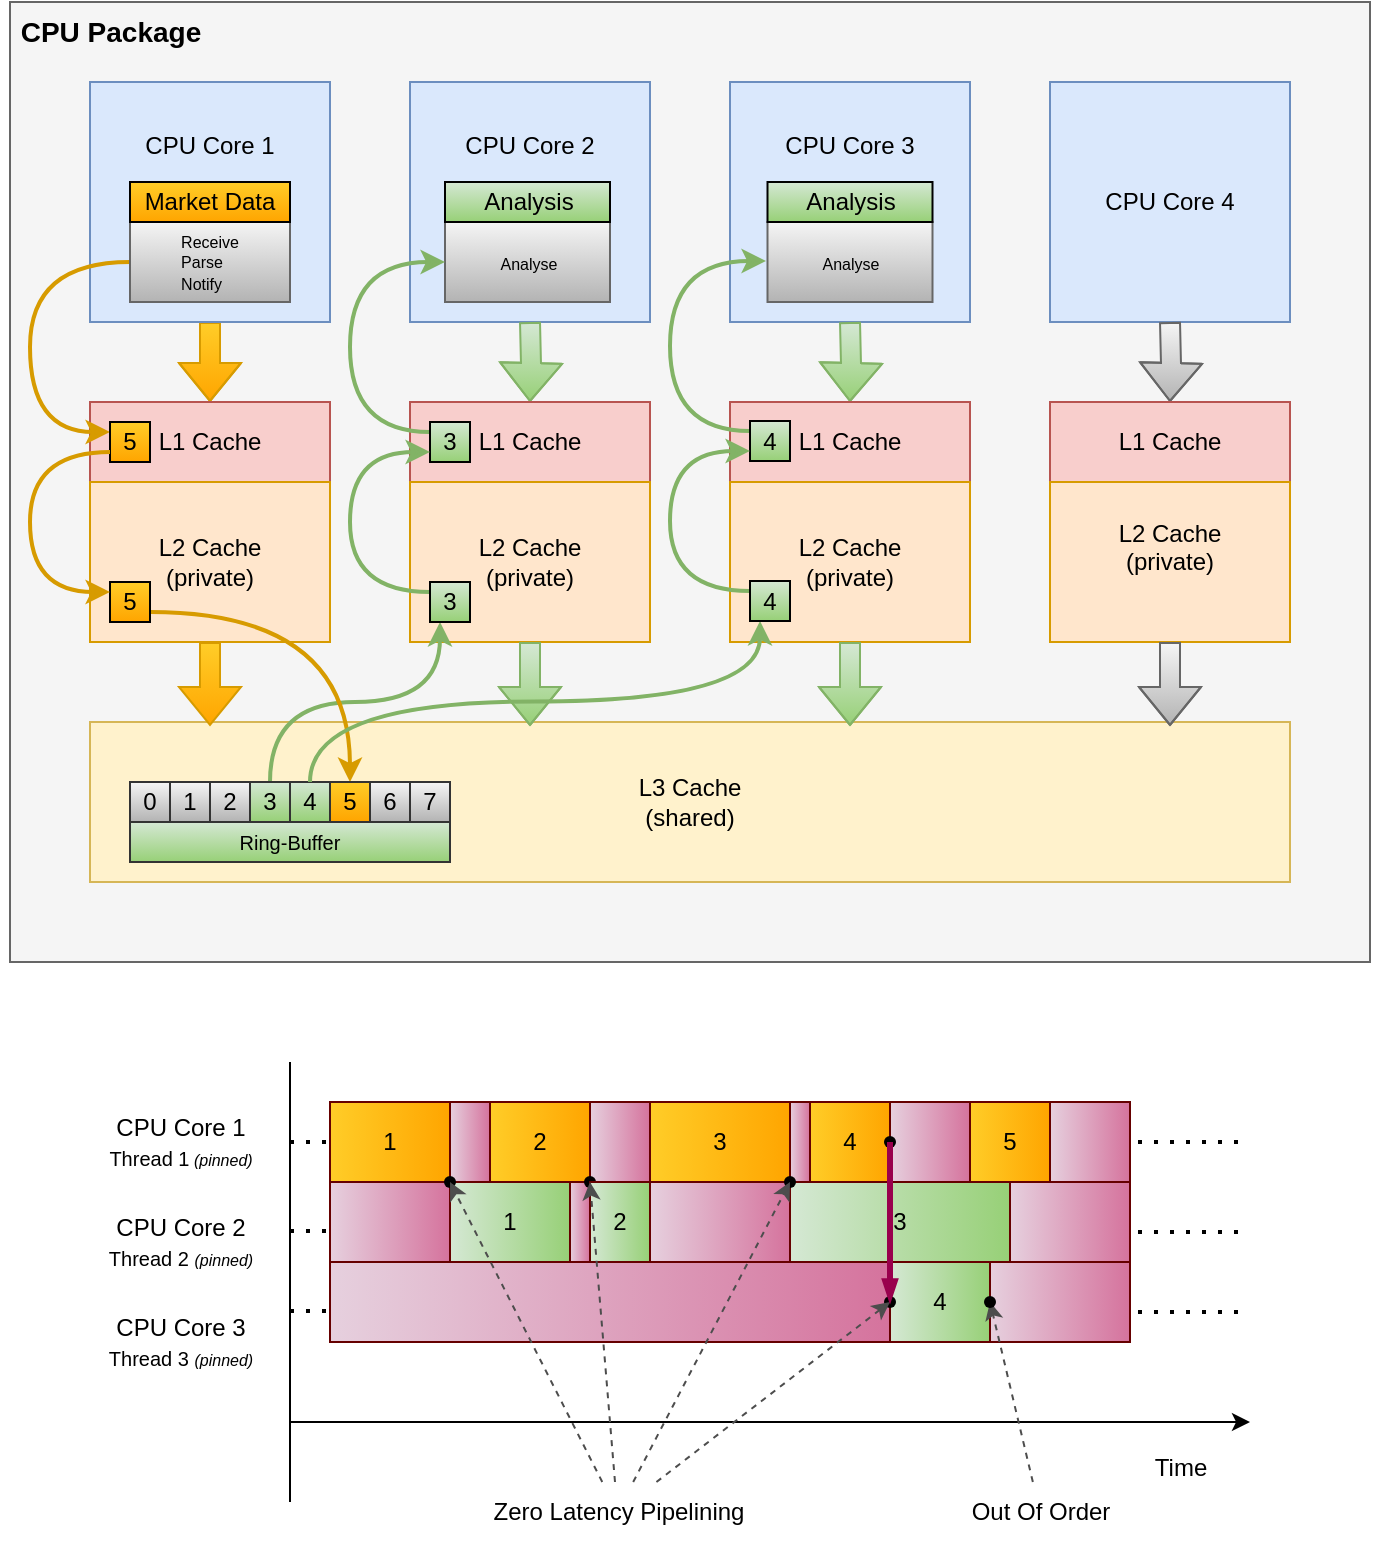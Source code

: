 <mxfile version="24.7.14">
  <diagram name="Page-1" id="jHINZmKcey3rdpf554NU">
    <mxGraphModel dx="1158" dy="684" grid="1" gridSize="10" guides="1" tooltips="1" connect="1" arrows="1" fold="1" page="1" pageScale="1" pageWidth="827" pageHeight="1169" math="0" shadow="0">
      <root>
        <mxCell id="0" />
        <mxCell id="1" parent="0" />
        <mxCell id="5wAvHKpj9pkWP0bOrU0t-28" value="" style="rounded=0;whiteSpace=wrap;html=1;fillColor=#f5f5f5;fontColor=#333333;strokeColor=#666666;movable=0;resizable=0;rotatable=0;deletable=0;editable=0;locked=1;connectable=0;" parent="1" vertex="1">
          <mxGeometry x="80" y="120" width="680" height="480" as="geometry" />
        </mxCell>
        <mxCell id="5wAvHKpj9pkWP0bOrU0t-8" style="edgeStyle=orthogonalEdgeStyle;rounded=0;orthogonalLoop=1;jettySize=auto;html=1;shape=flexArrow;fillColor=#ffcd28;gradientColor=#ffa500;strokeColor=#d79b00;" parent="1" source="5wAvHKpj9pkWP0bOrU0t-1" edge="1">
          <mxGeometry relative="1" as="geometry">
            <mxPoint x="180" y="320" as="targetPoint" />
          </mxGeometry>
        </mxCell>
        <mxCell id="5wAvHKpj9pkWP0bOrU0t-1" value="CPU Core 1&lt;div&gt;&lt;br&gt;&lt;/div&gt;&lt;div&gt;&lt;br&gt;&lt;/div&gt;&lt;div&gt;&lt;br&gt;&lt;/div&gt;&lt;div&gt;&lt;br&gt;&lt;/div&gt;" style="rounded=0;whiteSpace=wrap;html=1;fillColor=#dae8fc;strokeColor=#6c8ebf;" parent="1" vertex="1">
          <mxGeometry x="120" y="160" width="120" height="120" as="geometry" />
        </mxCell>
        <mxCell id="5wAvHKpj9pkWP0bOrU0t-2" value="CPU Core 2&lt;div&gt;&lt;br&gt;&lt;/div&gt;&lt;div&gt;&lt;br&gt;&lt;/div&gt;&lt;div&gt;&lt;br&gt;&lt;/div&gt;&lt;div&gt;&lt;br&gt;&lt;/div&gt;" style="rounded=0;whiteSpace=wrap;html=1;fillColor=#dae8fc;strokeColor=#6c8ebf;" parent="1" vertex="1">
          <mxGeometry x="280" y="160" width="120" height="120" as="geometry" />
        </mxCell>
        <mxCell id="5wAvHKpj9pkWP0bOrU0t-3" value="CPU Core 3&lt;div&gt;&lt;br&gt;&lt;/div&gt;&lt;div&gt;&lt;br&gt;&lt;/div&gt;&lt;div&gt;&lt;br&gt;&lt;/div&gt;&lt;div&gt;&lt;br&gt;&lt;/div&gt;" style="rounded=0;whiteSpace=wrap;html=1;fillColor=#dae8fc;strokeColor=#6c8ebf;" parent="1" vertex="1">
          <mxGeometry x="440" y="160" width="120" height="120" as="geometry" />
        </mxCell>
        <mxCell id="5wAvHKpj9pkWP0bOrU0t-4" value="CPU Core 4" style="rounded=0;whiteSpace=wrap;html=1;fillColor=#dae8fc;strokeColor=#6c8ebf;" parent="1" vertex="1">
          <mxGeometry x="600" y="160" width="120" height="120" as="geometry" />
        </mxCell>
        <mxCell id="5wAvHKpj9pkWP0bOrU0t-5" value="L1 Cache" style="rounded=0;whiteSpace=wrap;html=1;fillColor=#f8cecc;strokeColor=#b85450;" parent="1" vertex="1">
          <mxGeometry x="120" y="320" width="120" height="40" as="geometry" />
        </mxCell>
        <mxCell id="5wAvHKpj9pkWP0bOrU0t-6" value="L2 Cache&lt;div&gt;(private)&lt;/div&gt;" style="rounded=0;whiteSpace=wrap;html=1;fillColor=#ffe6cc;strokeColor=#d79b00;" parent="1" vertex="1">
          <mxGeometry x="120" y="360" width="120" height="80" as="geometry" />
        </mxCell>
        <mxCell id="5wAvHKpj9pkWP0bOrU0t-7" value="L3 Cache&lt;div&gt;(shared)&lt;/div&gt;" style="rounded=0;whiteSpace=wrap;html=1;fillColor=#fff2cc;strokeColor=#d6b656;" parent="1" vertex="1">
          <mxGeometry x="120" y="480" width="600" height="80" as="geometry" />
        </mxCell>
        <mxCell id="5wAvHKpj9pkWP0bOrU0t-10" style="edgeStyle=orthogonalEdgeStyle;rounded=0;orthogonalLoop=1;jettySize=auto;html=1;entryX=0.1;entryY=0.025;entryDx=0;entryDy=0;entryPerimeter=0;shape=flexArrow;fillColor=#ffcd28;gradientColor=#ffa500;strokeColor=#d79b00;" parent="1" source="5wAvHKpj9pkWP0bOrU0t-6" target="5wAvHKpj9pkWP0bOrU0t-7" edge="1">
          <mxGeometry relative="1" as="geometry" />
        </mxCell>
        <mxCell id="5wAvHKpj9pkWP0bOrU0t-11" style="edgeStyle=orthogonalEdgeStyle;rounded=0;orthogonalLoop=1;jettySize=auto;html=1;entryX=0.5;entryY=0;entryDx=0;entryDy=0;shape=flexArrow;fillColor=#d5e8d4;gradientColor=#97d077;strokeColor=#82b366;" parent="1" target="5wAvHKpj9pkWP0bOrU0t-13" edge="1">
          <mxGeometry relative="1" as="geometry">
            <mxPoint x="340" y="280" as="sourcePoint" />
          </mxGeometry>
        </mxCell>
        <mxCell id="5wAvHKpj9pkWP0bOrU0t-13" value="&lt;div&gt;L1 Cache&lt;br&gt;&lt;/div&gt;" style="rounded=0;whiteSpace=wrap;html=1;fillColor=#f8cecc;strokeColor=#b85450;" parent="1" vertex="1">
          <mxGeometry x="280" y="320" width="120" height="40" as="geometry" />
        </mxCell>
        <mxCell id="5wAvHKpj9pkWP0bOrU0t-14" value="L2 Cache&lt;div&gt;(private)&lt;/div&gt;" style="rounded=0;whiteSpace=wrap;html=1;fillColor=#ffe6cc;strokeColor=#d79b00;" parent="1" vertex="1">
          <mxGeometry x="280" y="360" width="120" height="80" as="geometry" />
        </mxCell>
        <mxCell id="5wAvHKpj9pkWP0bOrU0t-15" style="edgeStyle=orthogonalEdgeStyle;rounded=0;orthogonalLoop=1;jettySize=auto;html=1;entryX=0.1;entryY=0.025;entryDx=0;entryDy=0;entryPerimeter=0;shape=flexArrow;fillColor=#d5e8d4;gradientColor=#97d077;strokeColor=#82b366;" parent="1" source="5wAvHKpj9pkWP0bOrU0t-14" edge="1">
          <mxGeometry relative="1" as="geometry">
            <mxPoint x="340" y="482" as="targetPoint" />
          </mxGeometry>
        </mxCell>
        <mxCell id="5wAvHKpj9pkWP0bOrU0t-16" style="edgeStyle=orthogonalEdgeStyle;rounded=0;orthogonalLoop=1;jettySize=auto;html=1;entryX=0.5;entryY=0;entryDx=0;entryDy=0;shape=flexArrow;fillColor=#d5e8d4;gradientColor=#97d077;strokeColor=#82b366;" parent="1" target="5wAvHKpj9pkWP0bOrU0t-18" edge="1">
          <mxGeometry relative="1" as="geometry">
            <mxPoint x="500" y="280" as="sourcePoint" />
          </mxGeometry>
        </mxCell>
        <mxCell id="5wAvHKpj9pkWP0bOrU0t-18" value="L1 Cache" style="rounded=0;whiteSpace=wrap;html=1;fillColor=#f8cecc;strokeColor=#b85450;" parent="1" vertex="1">
          <mxGeometry x="440" y="320" width="120" height="40" as="geometry" />
        </mxCell>
        <mxCell id="5wAvHKpj9pkWP0bOrU0t-19" value="L2 Cache&lt;div&gt;(private)&lt;/div&gt;" style="rounded=0;whiteSpace=wrap;html=1;fillColor=#ffe6cc;strokeColor=#d79b00;" parent="1" vertex="1">
          <mxGeometry x="440" y="360" width="120" height="80" as="geometry" />
        </mxCell>
        <mxCell id="5wAvHKpj9pkWP0bOrU0t-20" style="edgeStyle=orthogonalEdgeStyle;rounded=0;orthogonalLoop=1;jettySize=auto;html=1;entryX=0.1;entryY=0.025;entryDx=0;entryDy=0;entryPerimeter=0;shape=flexArrow;fillColor=#d5e8d4;gradientColor=#97d077;strokeColor=#82b366;" parent="1" source="5wAvHKpj9pkWP0bOrU0t-19" edge="1">
          <mxGeometry relative="1" as="geometry">
            <mxPoint x="500" y="482" as="targetPoint" />
          </mxGeometry>
        </mxCell>
        <mxCell id="5wAvHKpj9pkWP0bOrU0t-21" style="edgeStyle=orthogonalEdgeStyle;rounded=0;orthogonalLoop=1;jettySize=auto;html=1;entryX=0.5;entryY=0;entryDx=0;entryDy=0;shape=flexArrow;fillColor=#f5f5f5;gradientColor=#b3b3b3;strokeColor=#666666;" parent="1" target="5wAvHKpj9pkWP0bOrU0t-23" edge="1">
          <mxGeometry relative="1" as="geometry">
            <mxPoint x="660" y="280" as="sourcePoint" />
          </mxGeometry>
        </mxCell>
        <mxCell id="5wAvHKpj9pkWP0bOrU0t-23" value="L1 Cache" style="rounded=0;whiteSpace=wrap;html=1;fillColor=#f8cecc;strokeColor=#b85450;" parent="1" vertex="1">
          <mxGeometry x="600" y="320" width="120" height="40" as="geometry" />
        </mxCell>
        <mxCell id="5wAvHKpj9pkWP0bOrU0t-24" value="L2 Cache&lt;div&gt;(private)&lt;/div&gt;&lt;div&gt;&lt;br&gt;&lt;/div&gt;" style="rounded=0;whiteSpace=wrap;html=1;fillColor=#ffe6cc;strokeColor=#d79b00;" parent="1" vertex="1">
          <mxGeometry x="600" y="360" width="120" height="80" as="geometry" />
        </mxCell>
        <mxCell id="5wAvHKpj9pkWP0bOrU0t-25" style="edgeStyle=orthogonalEdgeStyle;rounded=0;orthogonalLoop=1;jettySize=auto;html=1;entryX=0.1;entryY=0.025;entryDx=0;entryDy=0;entryPerimeter=0;shape=flexArrow;fillColor=#f5f5f5;gradientColor=#b3b3b3;strokeColor=#666666;" parent="1" source="5wAvHKpj9pkWP0bOrU0t-24" edge="1">
          <mxGeometry relative="1" as="geometry">
            <mxPoint x="660" y="482" as="targetPoint" />
          </mxGeometry>
        </mxCell>
        <mxCell id="5wAvHKpj9pkWP0bOrU0t-30" value="&lt;b&gt;&lt;font style=&quot;font-size: 14px;&quot;&gt;CPU Package&lt;/font&gt;&lt;/b&gt;" style="text;html=1;align=center;verticalAlign=middle;resizable=0;points=[];autosize=1;strokeColor=none;fillColor=none;" parent="1" vertex="1">
          <mxGeometry x="75" y="120" width="110" height="30" as="geometry" />
        </mxCell>
        <mxCell id="5wAvHKpj9pkWP0bOrU0t-58" style="edgeStyle=orthogonalEdgeStyle;rounded=0;orthogonalLoop=1;jettySize=auto;html=1;exitX=0.5;exitY=0;exitDx=0;exitDy=0;entryX=0.25;entryY=1;entryDx=0;entryDy=0;curved=1;fillColor=#d5e8d4;gradientColor=#97d077;strokeColor=#82b366;strokeWidth=2;" parent="1" source="5wAvHKpj9pkWP0bOrU0t-118" target="5wAvHKpj9pkWP0bOrU0t-44" edge="1">
          <mxGeometry relative="1" as="geometry" />
        </mxCell>
        <mxCell id="5wAvHKpj9pkWP0bOrU0t-34" value="4" style="rounded=0;whiteSpace=wrap;html=1;fillColor=#d5e8d4;gradientColor=#97d077;strokeColor=#333333;" parent="1" vertex="1">
          <mxGeometry x="220" y="510" width="20" height="20" as="geometry" />
        </mxCell>
        <mxCell id="5wAvHKpj9pkWP0bOrU0t-56" style="edgeStyle=orthogonalEdgeStyle;rounded=0;orthogonalLoop=1;jettySize=auto;html=1;entryX=0;entryY=0.25;entryDx=0;entryDy=0;curved=1;exitX=0;exitY=0.5;exitDx=0;exitDy=0;fillColor=#ffcd28;gradientColor=#ffa500;strokeColor=#d79b00;strokeWidth=2;" parent="1" source="5wAvHKpj9pkWP0bOrU0t-35" target="5wAvHKpj9pkWP0bOrU0t-40" edge="1">
          <mxGeometry relative="1" as="geometry">
            <Array as="points">
              <mxPoint x="90" y="250" />
              <mxPoint x="90" y="335" />
            </Array>
          </mxGeometry>
        </mxCell>
        <mxCell id="5wAvHKpj9pkWP0bOrU0t-35" value="&lt;div style=&quot;text-align: left; line-height: 80%;&quot;&gt;&lt;font style=&quot;font-size: 8px;&quot;&gt;Receive&lt;/font&gt;&lt;/div&gt;&lt;div style=&quot;text-align: left; line-height: 80%;&quot;&gt;&lt;span style=&quot;font-size: 8px;&quot;&gt;Parse&lt;/span&gt;&lt;/div&gt;&lt;div style=&quot;text-align: left; line-height: 80%;&quot;&gt;&lt;span style=&quot;font-size: 8px; text-align: left;&quot;&gt;Notify&lt;/span&gt;&lt;/div&gt;" style="rounded=0;whiteSpace=wrap;html=1;fillColor=#f5f5f5;gradientColor=#b3b3b3;strokeColor=#666666;" parent="1" vertex="1">
          <mxGeometry x="140" y="230" width="80" height="40" as="geometry" />
        </mxCell>
        <mxCell id="5wAvHKpj9pkWP0bOrU0t-55" style="edgeStyle=orthogonalEdgeStyle;rounded=0;orthogonalLoop=1;jettySize=auto;html=1;entryX=0.5;entryY=0;entryDx=0;entryDy=0;curved=1;strokeWidth=2;fillColor=#ffcd28;gradientColor=#ffa500;strokeColor=#d79b00;exitX=1;exitY=0.75;exitDx=0;exitDy=0;" parent="1" source="5wAvHKpj9pkWP0bOrU0t-39" target="5wAvHKpj9pkWP0bOrU0t-120" edge="1">
          <mxGeometry relative="1" as="geometry">
            <Array as="points">
              <mxPoint x="250" y="425" />
            </Array>
          </mxGeometry>
        </mxCell>
        <mxCell id="5wAvHKpj9pkWP0bOrU0t-39" value="5" style="rounded=0;whiteSpace=wrap;html=1;fillColor=#ffcd28;gradientColor=#ffa500;strokeColor=#000000;" parent="1" vertex="1">
          <mxGeometry x="130" y="410" width="20" height="20" as="geometry" />
        </mxCell>
        <mxCell id="5wAvHKpj9pkWP0bOrU0t-40" value="5" style="rounded=0;whiteSpace=wrap;html=1;fillColor=#ffcd28;gradientColor=#ffa500;strokeColor=#000000;" parent="1" vertex="1">
          <mxGeometry x="130" y="330" width="20" height="20" as="geometry" />
        </mxCell>
        <mxCell id="5wAvHKpj9pkWP0bOrU0t-42" value="&lt;span style=&quot;font-size: 8px; text-align: left;&quot;&gt;Analyse&lt;/span&gt;" style="rounded=0;whiteSpace=wrap;html=1;fillColor=#f5f5f5;gradientColor=#b3b3b3;strokeColor=#666666;" parent="1" vertex="1">
          <mxGeometry x="297.5" y="230" width="82.5" height="40" as="geometry" />
        </mxCell>
        <mxCell id="5wAvHKpj9pkWP0bOrU0t-125" style="edgeStyle=orthogonalEdgeStyle;rounded=0;orthogonalLoop=1;jettySize=auto;html=1;exitX=0;exitY=0.25;exitDx=0;exitDy=0;entryX=0;entryY=0.5;entryDx=0;entryDy=0;fillColor=#d5e8d4;gradientColor=#97d077;strokeColor=#82b366;strokeWidth=2;curved=1;" parent="1" source="5wAvHKpj9pkWP0bOrU0t-43" target="5wAvHKpj9pkWP0bOrU0t-42" edge="1">
          <mxGeometry relative="1" as="geometry">
            <Array as="points">
              <mxPoint x="250" y="335" />
              <mxPoint x="250" y="250" />
            </Array>
          </mxGeometry>
        </mxCell>
        <mxCell id="5wAvHKpj9pkWP0bOrU0t-43" value="3" style="rounded=0;whiteSpace=wrap;html=1;fillColor=#d5e8d4;gradientColor=#97d077;strokeColor=#000000;" parent="1" vertex="1">
          <mxGeometry x="290" y="330" width="20" height="20" as="geometry" />
        </mxCell>
        <mxCell id="5wAvHKpj9pkWP0bOrU0t-59" style="edgeStyle=orthogonalEdgeStyle;rounded=0;orthogonalLoop=1;jettySize=auto;html=1;exitX=0;exitY=0.25;exitDx=0;exitDy=0;entryX=0;entryY=0.75;entryDx=0;entryDy=0;fillColor=#d5e8d4;gradientColor=#97d077;strokeColor=#82b366;curved=1;strokeWidth=2;" parent="1" source="5wAvHKpj9pkWP0bOrU0t-44" target="5wAvHKpj9pkWP0bOrU0t-43" edge="1">
          <mxGeometry relative="1" as="geometry">
            <Array as="points">
              <mxPoint x="250" y="415" />
              <mxPoint x="250" y="345" />
            </Array>
          </mxGeometry>
        </mxCell>
        <mxCell id="5wAvHKpj9pkWP0bOrU0t-44" value="3" style="rounded=0;whiteSpace=wrap;html=1;fillColor=#d5e8d4;gradientColor=#97d077;strokeColor=#000000;" parent="1" vertex="1">
          <mxGeometry x="290" y="410" width="20" height="20" as="geometry" />
        </mxCell>
        <mxCell id="5wAvHKpj9pkWP0bOrU0t-46" value="Market Data" style="rounded=0;whiteSpace=wrap;html=1;fillColor=#ffcd28;gradientColor=#ffa500;strokeColor=#000000;" parent="1" vertex="1">
          <mxGeometry x="140" y="210" width="80" height="20" as="geometry" />
        </mxCell>
        <mxCell id="5wAvHKpj9pkWP0bOrU0t-47" value="Analysis" style="rounded=0;whiteSpace=wrap;html=1;fillColor=#d5e8d4;gradientColor=#97d077;strokeColor=#000000;" parent="1" vertex="1">
          <mxGeometry x="297.5" y="210" width="82.5" height="20" as="geometry" />
        </mxCell>
        <mxCell id="5wAvHKpj9pkWP0bOrU0t-52" value="" style="endArrow=classic;html=1;rounded=0;exitX=0;exitY=0.75;exitDx=0;exitDy=0;strokeWidth=2;fillColor=#ffcd28;gradientColor=#ffa500;strokeColor=#d79b00;edgeStyle=orthogonalEdgeStyle;curved=1;entryX=0;entryY=0.25;entryDx=0;entryDy=0;" parent="1" source="5wAvHKpj9pkWP0bOrU0t-40" target="5wAvHKpj9pkWP0bOrU0t-39" edge="1">
          <mxGeometry width="50" height="50" relative="1" as="geometry">
            <mxPoint x="450" y="410" as="sourcePoint" />
            <mxPoint x="130" y="420" as="targetPoint" />
            <Array as="points">
              <mxPoint x="90" y="345" />
              <mxPoint x="90" y="415" />
            </Array>
          </mxGeometry>
        </mxCell>
        <mxCell id="5wAvHKpj9pkWP0bOrU0t-117" value="2" style="rounded=0;whiteSpace=wrap;html=1;fillColor=#f5f5f5;gradientColor=#b3b3b3;strokeColor=#333333;" parent="1" vertex="1">
          <mxGeometry x="180" y="510" width="20" height="20" as="geometry" />
        </mxCell>
        <mxCell id="5wAvHKpj9pkWP0bOrU0t-118" value="3" style="rounded=0;whiteSpace=wrap;html=1;fillColor=#d5e8d4;gradientColor=#97d077;strokeColor=#333333;" parent="1" vertex="1">
          <mxGeometry x="200" y="510" width="20" height="20" as="geometry" />
        </mxCell>
        <mxCell id="5wAvHKpj9pkWP0bOrU0t-120" value="5" style="rounded=0;whiteSpace=wrap;html=1;fillColor=#ffcd28;gradientColor=#ffa500;strokeColor=#333333;" parent="1" vertex="1">
          <mxGeometry x="240" y="510" width="20" height="20" as="geometry" />
        </mxCell>
        <mxCell id="5wAvHKpj9pkWP0bOrU0t-121" value="1" style="rounded=0;whiteSpace=wrap;html=1;fillColor=#f5f5f5;gradientColor=#b3b3b3;strokeColor=#333333;" parent="1" vertex="1">
          <mxGeometry x="160" y="510" width="20" height="20" as="geometry" />
        </mxCell>
        <mxCell id="5wAvHKpj9pkWP0bOrU0t-122" value="6" style="rounded=0;whiteSpace=wrap;html=1;fillColor=#f5f5f5;gradientColor=#b3b3b3;strokeColor=#333333;" parent="1" vertex="1">
          <mxGeometry x="260" y="510" width="20" height="20" as="geometry" />
        </mxCell>
        <mxCell id="5wAvHKpj9pkWP0bOrU0t-123" value="7" style="rounded=0;whiteSpace=wrap;html=1;fillColor=#f5f5f5;gradientColor=#b3b3b3;strokeColor=#333333;" parent="1" vertex="1">
          <mxGeometry x="280" y="510" width="20" height="20" as="geometry" />
        </mxCell>
        <mxCell id="5wAvHKpj9pkWP0bOrU0t-124" value="0" style="rounded=0;whiteSpace=wrap;html=1;fillColor=#f5f5f5;gradientColor=#b3b3b3;strokeColor=#333333;" parent="1" vertex="1">
          <mxGeometry x="140" y="510" width="20" height="20" as="geometry" />
        </mxCell>
        <mxCell id="5wAvHKpj9pkWP0bOrU0t-127" value="&lt;font style=&quot;font-size: 10px;&quot;&gt;Ring-Buffer&lt;/font&gt;" style="rounded=0;whiteSpace=wrap;html=1;fillColor=#d5e8d4;gradientColor=#97d077;strokeColor=#333333;" parent="1" vertex="1">
          <mxGeometry x="140" y="530" width="160" height="20" as="geometry" />
        </mxCell>
        <mxCell id="5wAvHKpj9pkWP0bOrU0t-129" value="&lt;span style=&quot;font-size: 8px; text-align: left;&quot;&gt;Analyse&lt;/span&gt;" style="rounded=0;whiteSpace=wrap;html=1;fillColor=#f5f5f5;gradientColor=#b3b3b3;strokeColor=#666666;" parent="1" vertex="1">
          <mxGeometry x="458.75" y="230" width="82.5" height="40" as="geometry" />
        </mxCell>
        <mxCell id="5wAvHKpj9pkWP0bOrU0t-130" value="Analysis" style="rounded=0;whiteSpace=wrap;html=1;fillColor=#d5e8d4;gradientColor=#97d077;strokeColor=#000000;" parent="1" vertex="1">
          <mxGeometry x="458.75" y="210" width="82.5" height="20" as="geometry" />
        </mxCell>
        <mxCell id="5wAvHKpj9pkWP0bOrU0t-149" value="" style="endArrow=none;dashed=1;html=1;dashPattern=1 3;strokeWidth=2;rounded=0;movable=0;resizable=0;rotatable=0;deletable=0;editable=0;locked=1;connectable=0;" parent="1" edge="1">
          <mxGeometry width="50" height="50" relative="1" as="geometry">
            <mxPoint x="220" y="734.5" as="sourcePoint" />
            <mxPoint x="700" y="735" as="targetPoint" />
          </mxGeometry>
        </mxCell>
        <mxCell id="5wAvHKpj9pkWP0bOrU0t-148" value="" style="endArrow=none;dashed=1;html=1;dashPattern=1 3;strokeWidth=2;rounded=0;movable=0;resizable=0;rotatable=0;deletable=0;editable=0;locked=1;connectable=0;" parent="1" edge="1">
          <mxGeometry width="50" height="50" relative="1" as="geometry">
            <mxPoint x="220" y="690" as="sourcePoint" />
            <mxPoint x="700" y="690" as="targetPoint" />
          </mxGeometry>
        </mxCell>
        <mxCell id="5wAvHKpj9pkWP0bOrU0t-134" value="1" style="rounded=0;whiteSpace=wrap;html=1;fillColor=#ffcd28;gradientColor=#ffa500;strokeColor=#660000;gradientDirection=east;movable=1;resizable=1;rotatable=1;deletable=1;editable=1;locked=0;connectable=1;" parent="1" vertex="1">
          <mxGeometry x="240" y="670" width="60" height="40" as="geometry" />
        </mxCell>
        <mxCell id="5wAvHKpj9pkWP0bOrU0t-135" value="" style="endArrow=classic;html=1;rounded=0;movable=0;resizable=0;rotatable=0;deletable=0;editable=0;locked=1;connectable=0;" parent="1" edge="1">
          <mxGeometry width="50" height="50" relative="1" as="geometry">
            <mxPoint x="220" y="830" as="sourcePoint" />
            <mxPoint x="700" y="830" as="targetPoint" />
          </mxGeometry>
        </mxCell>
        <mxCell id="5wAvHKpj9pkWP0bOrU0t-136" value="Time" style="text;html=1;align=center;verticalAlign=middle;resizable=1;points=[];autosize=1;strokeColor=none;fillColor=none;movable=1;rotatable=1;deletable=1;editable=1;locked=0;connectable=1;" parent="1" vertex="1">
          <mxGeometry x="640" y="838" width="50" height="30" as="geometry" />
        </mxCell>
        <mxCell id="5wAvHKpj9pkWP0bOrU0t-137" value="CPU Core 1&lt;div&gt;&lt;font style=&quot;font-size: 10px;&quot;&gt;Thread 1&lt;/font&gt;&lt;i style=&quot;font-size: 8px;&quot;&gt;&amp;nbsp;(pinned)&lt;/i&gt;&lt;/div&gt;" style="text;html=1;align=center;verticalAlign=middle;resizable=1;points=[];autosize=1;strokeColor=none;fillColor=none;movable=1;rotatable=1;deletable=1;editable=1;locked=0;connectable=1;" parent="1" vertex="1">
          <mxGeometry x="115" y="670" width="100" height="40" as="geometry" />
        </mxCell>
        <mxCell id="5wAvHKpj9pkWP0bOrU0t-138" value="CPU Core 2&lt;div&gt;&lt;font style=&quot;font-size: 10px;&quot;&gt;Thread 2&amp;nbsp;&lt;/font&gt;&lt;i style=&quot;font-size: 8px;&quot;&gt;(pinned)&lt;/i&gt;&lt;/div&gt;" style="text;html=1;align=center;verticalAlign=middle;resizable=1;points=[];autosize=1;strokeColor=none;fillColor=none;movable=1;rotatable=1;deletable=1;editable=1;locked=0;connectable=1;" parent="1" vertex="1">
          <mxGeometry x="115" y="720" width="100" height="40" as="geometry" />
        </mxCell>
        <mxCell id="5wAvHKpj9pkWP0bOrU0t-139" value="2" style="rounded=0;whiteSpace=wrap;html=1;fillColor=#ffcd28;gradientColor=#ffa500;strokeColor=#660000;gradientDirection=east;movable=1;resizable=1;rotatable=1;deletable=1;editable=1;locked=0;connectable=1;" parent="1" vertex="1">
          <mxGeometry x="320" y="670" width="50" height="40" as="geometry" />
        </mxCell>
        <mxCell id="5wAvHKpj9pkWP0bOrU0t-140" value="3" style="rounded=0;whiteSpace=wrap;html=1;fillColor=#ffcd28;gradientColor=#ffa500;strokeColor=#660000;gradientDirection=east;movable=1;resizable=1;rotatable=1;deletable=1;editable=1;locked=0;connectable=1;" parent="1" vertex="1">
          <mxGeometry x="400" y="670" width="70" height="40" as="geometry" />
        </mxCell>
        <mxCell id="5wAvHKpj9pkWP0bOrU0t-141" value="4" style="rounded=0;whiteSpace=wrap;html=1;fillColor=#ffcd28;gradientColor=#ffa500;strokeColor=#660000;gradientDirection=east;movable=1;resizable=1;rotatable=1;deletable=1;editable=1;locked=0;connectable=1;" parent="1" vertex="1">
          <mxGeometry x="480" y="670" width="40" height="40" as="geometry" />
        </mxCell>
        <mxCell id="5wAvHKpj9pkWP0bOrU0t-142" value="1" style="rounded=0;whiteSpace=wrap;html=1;fillColor=#d5e8d4;gradientColor=#97d077;strokeColor=#660000;gradientDirection=east;movable=1;resizable=1;rotatable=1;deletable=1;editable=1;locked=0;connectable=1;" parent="1" vertex="1">
          <mxGeometry x="300" y="710" width="60" height="40" as="geometry" />
        </mxCell>
        <mxCell id="5wAvHKpj9pkWP0bOrU0t-145" value="3" style="rounded=0;whiteSpace=wrap;html=1;fillColor=#d5e8d4;gradientColor=#97d077;strokeColor=#660000;gradientDirection=east;movable=1;resizable=1;rotatable=1;deletable=1;editable=1;locked=0;connectable=1;" parent="1" vertex="1">
          <mxGeometry x="470" y="710" width="110" height="40" as="geometry" />
        </mxCell>
        <mxCell id="5wAvHKpj9pkWP0bOrU0t-146" value="5" style="rounded=0;whiteSpace=wrap;html=1;fillColor=#ffcd28;gradientColor=#ffa500;strokeColor=#660000;gradientDirection=east;movable=1;resizable=1;rotatable=1;deletable=1;editable=1;locked=0;connectable=1;" parent="1" vertex="1">
          <mxGeometry x="560" y="670" width="40" height="40" as="geometry" />
        </mxCell>
        <mxCell id="5wAvHKpj9pkWP0bOrU0t-150" value="" style="endArrow=none;html=1;rounded=0;movable=0;resizable=0;rotatable=0;deletable=0;editable=0;locked=1;connectable=0;" parent="1" edge="1">
          <mxGeometry width="50" height="50" relative="1" as="geometry">
            <mxPoint x="220" y="870" as="sourcePoint" />
            <mxPoint x="220" y="650" as="targetPoint" />
          </mxGeometry>
        </mxCell>
        <mxCell id="XTBzpI1Qbm_Vmd8OKEiI-1" value="" style="rounded=0;whiteSpace=wrap;html=1;fillColor=#e6d0de;gradientColor=#d5739d;strokeColor=#660000;gradientDirection=east;movable=1;resizable=1;rotatable=1;deletable=1;editable=1;locked=0;connectable=1;" parent="1" vertex="1">
          <mxGeometry x="300" y="670" width="20" height="40" as="geometry" />
        </mxCell>
        <mxCell id="XTBzpI1Qbm_Vmd8OKEiI-3" value="" style="rounded=0;whiteSpace=wrap;html=1;fillColor=#e6d0de;gradientColor=#d5739d;strokeColor=#660000;gradientDirection=east;movable=1;resizable=1;rotatable=1;deletable=1;editable=1;locked=0;connectable=1;" parent="1" vertex="1">
          <mxGeometry x="370" y="670" width="30" height="40" as="geometry" />
        </mxCell>
        <mxCell id="XTBzpI1Qbm_Vmd8OKEiI-4" value="" style="rounded=0;whiteSpace=wrap;html=1;fillColor=#e6d0de;gradientColor=#d5739d;strokeColor=#660000;gradientDirection=east;movable=1;resizable=1;rotatable=1;deletable=1;editable=1;locked=0;connectable=1;" parent="1" vertex="1">
          <mxGeometry x="470" y="670" width="10" height="40" as="geometry" />
        </mxCell>
        <mxCell id="XTBzpI1Qbm_Vmd8OKEiI-5" value="" style="rounded=0;whiteSpace=wrap;html=1;fillColor=#e6d0de;gradientColor=#d5739d;strokeColor=#660000;gradientDirection=east;movable=1;resizable=1;rotatable=1;deletable=1;editable=1;locked=0;connectable=1;" parent="1" vertex="1">
          <mxGeometry x="520" y="670" width="40" height="40" as="geometry" />
        </mxCell>
        <mxCell id="XTBzpI1Qbm_Vmd8OKEiI-6" value="" style="rounded=0;whiteSpace=wrap;html=1;fillColor=#e6d0de;gradientColor=#d5739d;strokeColor=#660000;gradientDirection=east;movable=1;resizable=1;rotatable=1;deletable=1;editable=1;locked=0;connectable=1;" parent="1" vertex="1">
          <mxGeometry x="360" y="710" width="10" height="40" as="geometry" />
        </mxCell>
        <mxCell id="XTBzpI1Qbm_Vmd8OKEiI-7" value="" style="rounded=0;whiteSpace=wrap;html=1;fillColor=#e6d0de;gradientColor=#d5739d;strokeColor=#660000;gradientDirection=east;movable=1;resizable=1;rotatable=1;deletable=1;editable=1;locked=0;connectable=1;" parent="1" vertex="1">
          <mxGeometry x="400" y="710" width="70" height="40" as="geometry" />
        </mxCell>
        <mxCell id="XTBzpI1Qbm_Vmd8OKEiI-8" value="" style="rounded=0;whiteSpace=wrap;html=1;fillColor=#e6d0de;gradientColor=#d5739d;strokeColor=#660000;gradientDirection=east;movable=1;resizable=1;rotatable=1;deletable=1;editable=1;locked=0;connectable=1;" parent="1" vertex="1">
          <mxGeometry x="580" y="710" width="60" height="40" as="geometry" />
        </mxCell>
        <mxCell id="XTBzpI1Qbm_Vmd8OKEiI-9" value="" style="rounded=0;whiteSpace=wrap;html=1;fillColor=#e6d0de;gradientColor=#d5739d;strokeColor=#660000;gradientDirection=east;movable=1;resizable=1;rotatable=1;deletable=1;editable=1;locked=0;connectable=1;" parent="1" vertex="1">
          <mxGeometry x="600" y="670" width="40" height="40" as="geometry" />
        </mxCell>
        <mxCell id="XTBzpI1Qbm_Vmd8OKEiI-10" value="" style="rounded=0;whiteSpace=wrap;html=1;fillColor=#e6d0de;gradientColor=#d5739d;strokeColor=#660000;gradientDirection=east;movable=1;resizable=1;rotatable=1;deletable=1;editable=1;locked=0;connectable=1;" parent="1" vertex="1">
          <mxGeometry x="240" y="710" width="60" height="40" as="geometry" />
        </mxCell>
        <mxCell id="XTBzpI1Qbm_Vmd8OKEiI-24" value="Zero Latency Pipelining" style="text;html=1;align=center;verticalAlign=middle;resizable=1;points=[];autosize=1;strokeColor=none;fillColor=none;movable=1;rotatable=1;deletable=1;editable=1;locked=0;connectable=1;" parent="1" vertex="1">
          <mxGeometry x="308.75" y="860" width="150" height="30" as="geometry" />
        </mxCell>
        <mxCell id="XTBzpI1Qbm_Vmd8OKEiI-18" value="" style="shape=waypoint;sketch=0;fillStyle=solid;size=6;pointerEvents=1;points=[];resizable=1;rotatable=1;perimeter=centerPerimeter;snapToPoint=1;strokeColor=#000000;fillColor=#660033;movable=1;deletable=1;editable=1;locked=0;connectable=1;" parent="1" vertex="1">
          <mxGeometry x="360" y="700" width="20" height="20" as="geometry" />
        </mxCell>
        <mxCell id="XTBzpI1Qbm_Vmd8OKEiI-22" value="" style="shape=waypoint;sketch=0;fillStyle=solid;size=6;pointerEvents=1;points=[];resizable=1;rotatable=1;perimeter=centerPerimeter;snapToPoint=1;strokeColor=#000000;fillColor=#660033;movable=1;deletable=1;editable=1;locked=0;connectable=1;" parent="1" vertex="1">
          <mxGeometry x="460" y="700" width="20" height="20" as="geometry" />
        </mxCell>
        <mxCell id="XTBzpI1Qbm_Vmd8OKEiI-20" value="" style="shape=waypoint;sketch=0;fillStyle=solid;size=6;pointerEvents=1;points=[];resizable=1;rotatable=1;perimeter=centerPerimeter;snapToPoint=1;strokeColor=#000000;fillColor=#660033;movable=1;deletable=1;editable=1;locked=0;connectable=1;" parent="1" vertex="1">
          <mxGeometry x="290" y="700" width="20" height="20" as="geometry" />
        </mxCell>
        <mxCell id="XTBzpI1Qbm_Vmd8OKEiI-47" value="" style="endArrow=none;dashed=1;html=1;dashPattern=1 3;strokeWidth=2;rounded=0;movable=0;resizable=0;rotatable=0;deletable=0;editable=0;locked=1;connectable=0;" parent="1" edge="1">
          <mxGeometry width="50" height="50" relative="1" as="geometry">
            <mxPoint x="220" y="774.5" as="sourcePoint" />
            <mxPoint x="700" y="775" as="targetPoint" />
          </mxGeometry>
        </mxCell>
        <mxCell id="XTBzpI1Qbm_Vmd8OKEiI-51" value="4" style="rounded=0;whiteSpace=wrap;html=1;fillColor=#d5e8d4;gradientColor=#97d077;strokeColor=#660000;gradientDirection=east;movable=1;resizable=1;rotatable=1;deletable=1;editable=1;locked=0;connectable=1;" parent="1" vertex="1">
          <mxGeometry x="520" y="750" width="50" height="40" as="geometry" />
        </mxCell>
        <mxCell id="XTBzpI1Qbm_Vmd8OKEiI-54" value="" style="rounded=0;whiteSpace=wrap;html=1;fillColor=#e6d0de;gradientColor=#d5739d;strokeColor=#660000;gradientDirection=east;movable=1;resizable=1;rotatable=1;deletable=1;editable=1;locked=0;connectable=1;" parent="1" vertex="1">
          <mxGeometry x="570" y="750" width="70" height="40" as="geometry" />
        </mxCell>
        <mxCell id="XTBzpI1Qbm_Vmd8OKEiI-55" value="" style="rounded=0;whiteSpace=wrap;html=1;fillColor=#e6d0de;gradientColor=#d5739d;strokeColor=#660000;gradientDirection=east;movable=1;resizable=1;rotatable=1;deletable=1;editable=1;locked=0;connectable=1;" parent="1" vertex="1">
          <mxGeometry x="240" y="750" width="280" height="40" as="geometry" />
        </mxCell>
        <mxCell id="XTBzpI1Qbm_Vmd8OKEiI-26" value="" style="shape=waypoint;sketch=0;fillStyle=solid;size=6;pointerEvents=1;points=[];resizable=1;rotatable=1;perimeter=centerPerimeter;snapToPoint=1;strokeColor=#000000;fillColor=#000000;movable=1;deletable=1;editable=1;locked=0;connectable=1;" parent="1" vertex="1">
          <mxGeometry x="510" y="760" width="20" height="20" as="geometry" />
        </mxCell>
        <mxCell id="5wAvHKpj9pkWP0bOrU0t-144" value="2" style="rounded=0;whiteSpace=wrap;html=1;fillColor=#d5e8d4;gradientColor=#97d077;strokeColor=#660000;gradientDirection=east;movable=1;resizable=1;rotatable=1;deletable=1;editable=1;locked=0;connectable=1;" parent="1" vertex="1">
          <mxGeometry x="370" y="710" width="30" height="40" as="geometry" />
        </mxCell>
        <mxCell id="XTBzpI1Qbm_Vmd8OKEiI-59" value="" style="shape=waypoint;sketch=0;fillStyle=solid;size=6;pointerEvents=1;points=[];resizable=1;rotatable=1;perimeter=centerPerimeter;snapToPoint=1;strokeColor=#000000;fillColor=#000000;movable=1;deletable=1;editable=1;locked=0;connectable=1;" parent="1" vertex="1">
          <mxGeometry x="510" y="680" width="20" height="20" as="geometry" />
        </mxCell>
        <mxCell id="XTBzpI1Qbm_Vmd8OKEiI-19" value="" style="endArrow=classic;html=1;rounded=0;entryX=0.817;entryY=0.583;entryDx=0;entryDy=0;entryPerimeter=0;dashed=1;strokeColor=#4D4D4D;strokeWidth=1;movable=1;resizable=1;rotatable=1;deletable=1;editable=1;locked=0;connectable=1;" parent="1" source="XTBzpI1Qbm_Vmd8OKEiI-24" target="XTBzpI1Qbm_Vmd8OKEiI-18" edge="1">
          <mxGeometry width="50" height="50" relative="1" as="geometry">
            <mxPoint x="320" y="910" as="sourcePoint" />
            <mxPoint x="470" y="740" as="targetPoint" />
          </mxGeometry>
        </mxCell>
        <mxCell id="XTBzpI1Qbm_Vmd8OKEiI-21" value="" style="endArrow=classic;html=1;rounded=0;entryX=0.817;entryY=0.583;entryDx=0;entryDy=0;entryPerimeter=0;dashed=1;strokeColor=#4D4D4D;strokeWidth=1;movable=1;resizable=1;rotatable=1;deletable=1;editable=1;locked=0;connectable=1;" parent="1" source="XTBzpI1Qbm_Vmd8OKEiI-24" target="XTBzpI1Qbm_Vmd8OKEiI-20" edge="1">
          <mxGeometry width="50" height="50" relative="1" as="geometry">
            <mxPoint x="300" y="910" as="sourcePoint" />
            <mxPoint x="480" y="750" as="targetPoint" />
          </mxGeometry>
        </mxCell>
        <mxCell id="XTBzpI1Qbm_Vmd8OKEiI-23" value="" style="endArrow=classic;html=1;rounded=0;entryX=0.817;entryY=0.583;entryDx=0;entryDy=0;entryPerimeter=0;dashed=1;strokeColor=#4D4D4D;strokeWidth=1;movable=1;resizable=1;rotatable=1;deletable=1;editable=1;locked=0;connectable=1;" parent="1" source="XTBzpI1Qbm_Vmd8OKEiI-24" target="XTBzpI1Qbm_Vmd8OKEiI-22" edge="1">
          <mxGeometry width="50" height="50" relative="1" as="geometry">
            <mxPoint x="340" y="910" as="sourcePoint" />
            <mxPoint x="600" y="730" as="targetPoint" />
          </mxGeometry>
        </mxCell>
        <mxCell id="XTBzpI1Qbm_Vmd8OKEiI-27" style="rounded=0;orthogonalLoop=1;jettySize=auto;html=1;strokeWidth=1;dashed=1;strokeColor=#4D4D4D;movable=1;resizable=1;rotatable=1;deletable=1;editable=1;locked=0;connectable=1;" parent="1" source="XTBzpI1Qbm_Vmd8OKEiI-24" target="XTBzpI1Qbm_Vmd8OKEiI-26" edge="1">
          <mxGeometry relative="1" as="geometry" />
        </mxCell>
        <mxCell id="XTBzpI1Qbm_Vmd8OKEiI-60" value="Out Of Order" style="text;html=1;align=center;verticalAlign=middle;resizable=1;points=[];autosize=1;strokeColor=none;fillColor=none;movable=1;rotatable=1;deletable=1;editable=1;locked=0;connectable=1;" parent="1" vertex="1">
          <mxGeometry x="550" y="860" width="90" height="30" as="geometry" />
        </mxCell>
        <mxCell id="XTBzpI1Qbm_Vmd8OKEiI-61" style="rounded=0;orthogonalLoop=1;jettySize=auto;html=1;strokeWidth=1;dashed=1;strokeColor=#4D4D4D;movable=1;resizable=1;rotatable=1;deletable=1;editable=1;locked=0;connectable=1;entryX=0.36;entryY=0.724;entryDx=0;entryDy=0;entryPerimeter=0;" parent="1" source="XTBzpI1Qbm_Vmd8OKEiI-60" target="XTBzpI1Qbm_Vmd8OKEiI-62" edge="1">
          <mxGeometry relative="1" as="geometry">
            <mxPoint x="470" y="900" as="sourcePoint" />
            <mxPoint x="590" y="790" as="targetPoint" />
          </mxGeometry>
        </mxCell>
        <mxCell id="XTBzpI1Qbm_Vmd8OKEiI-62" value="" style="shape=waypoint;sketch=0;fillStyle=solid;size=6;pointerEvents=1;points=[];resizable=1;rotatable=1;perimeter=centerPerimeter;snapToPoint=1;strokeColor=#000000;fillColor=#000000;movable=1;deletable=1;editable=1;locked=0;connectable=1;" parent="1" vertex="1">
          <mxGeometry x="560" y="760" width="20" height="20" as="geometry" />
        </mxCell>
        <mxCell id="XTBzpI1Qbm_Vmd8OKEiI-34" value="" style="endArrow=blockThin;html=1;rounded=0;strokeWidth=3;startSize=2;endSize=4;endFill=1;strokeColor=#99004D;jumpSize=4;movable=1;resizable=1;rotatable=1;deletable=1;editable=1;locked=0;connectable=1;" parent="1" source="XTBzpI1Qbm_Vmd8OKEiI-59" target="XTBzpI1Qbm_Vmd8OKEiI-26" edge="1">
          <mxGeometry width="50" height="50" relative="1" as="geometry">
            <mxPoint x="520" y="710" as="sourcePoint" />
            <mxPoint x="520" y="780" as="targetPoint" />
          </mxGeometry>
        </mxCell>
        <mxCell id="XTBzpI1Qbm_Vmd8OKEiI-64" style="edgeStyle=orthogonalEdgeStyle;rounded=0;orthogonalLoop=1;jettySize=auto;html=1;exitX=0.5;exitY=0;exitDx=0;exitDy=0;entryX=0.25;entryY=1;entryDx=0;entryDy=0;curved=1;fillColor=#d5e8d4;gradientColor=#97d077;strokeColor=#82b366;strokeWidth=2;" parent="1" source="5wAvHKpj9pkWP0bOrU0t-34" target="XTBzpI1Qbm_Vmd8OKEiI-68" edge="1">
          <mxGeometry relative="1" as="geometry">
            <mxPoint x="390" y="509.5" as="sourcePoint" />
          </mxGeometry>
        </mxCell>
        <mxCell id="XTBzpI1Qbm_Vmd8OKEiI-65" style="edgeStyle=orthogonalEdgeStyle;rounded=0;orthogonalLoop=1;jettySize=auto;html=1;exitX=0;exitY=0.25;exitDx=0;exitDy=0;entryX=0;entryY=0.5;entryDx=0;entryDy=0;fillColor=#d5e8d4;gradientColor=#97d077;strokeColor=#82b366;strokeWidth=2;curved=1;" parent="1" source="XTBzpI1Qbm_Vmd8OKEiI-66" edge="1">
          <mxGeometry relative="1" as="geometry">
            <Array as="points">
              <mxPoint x="410" y="334.5" />
              <mxPoint x="410" y="249.5" />
            </Array>
            <mxPoint x="458" y="249.5" as="targetPoint" />
          </mxGeometry>
        </mxCell>
        <mxCell id="XTBzpI1Qbm_Vmd8OKEiI-66" value="4" style="rounded=0;whiteSpace=wrap;html=1;fillColor=#d5e8d4;gradientColor=#97d077;strokeColor=#000000;" parent="1" vertex="1">
          <mxGeometry x="450" y="329.5" width="20" height="20" as="geometry" />
        </mxCell>
        <mxCell id="XTBzpI1Qbm_Vmd8OKEiI-67" style="edgeStyle=orthogonalEdgeStyle;rounded=0;orthogonalLoop=1;jettySize=auto;html=1;exitX=0;exitY=0.25;exitDx=0;exitDy=0;entryX=0;entryY=0.75;entryDx=0;entryDy=0;fillColor=#d5e8d4;gradientColor=#97d077;strokeColor=#82b366;curved=1;strokeWidth=2;" parent="1" source="XTBzpI1Qbm_Vmd8OKEiI-68" target="XTBzpI1Qbm_Vmd8OKEiI-66" edge="1">
          <mxGeometry relative="1" as="geometry">
            <Array as="points">
              <mxPoint x="410" y="414.5" />
              <mxPoint x="410" y="344.5" />
            </Array>
          </mxGeometry>
        </mxCell>
        <mxCell id="XTBzpI1Qbm_Vmd8OKEiI-68" value="4" style="rounded=0;whiteSpace=wrap;html=1;fillColor=#d5e8d4;gradientColor=#97d077;strokeColor=#000000;" parent="1" vertex="1">
          <mxGeometry x="450" y="409.5" width="20" height="20" as="geometry" />
        </mxCell>
        <mxCell id="wHG6oa4IupuvhH1mk3ex-1" value="CPU Core 3&lt;div&gt;&lt;font style=&quot;font-size: 10px;&quot;&gt;Thread 3&amp;nbsp;&lt;/font&gt;&lt;i style=&quot;font-size: 8px;&quot;&gt;(pinned)&lt;/i&gt;&lt;/div&gt;" style="text;html=1;align=center;verticalAlign=middle;resizable=1;points=[];autosize=1;strokeColor=none;fillColor=none;movable=1;rotatable=1;deletable=1;editable=1;locked=0;connectable=1;" vertex="1" parent="1">
          <mxGeometry x="115" y="770" width="100" height="40" as="geometry" />
        </mxCell>
      </root>
    </mxGraphModel>
  </diagram>
</mxfile>
